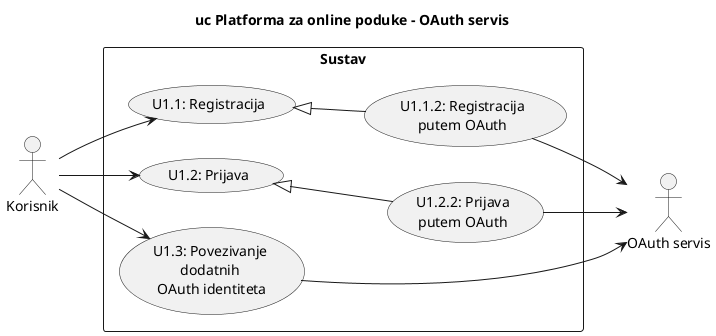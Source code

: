 @startuml
title uc Platforma za online poduke - OAuth servis 

left to right direction

:Korisnik: as korisnik
:OAuth servis: as oauth

rectangle Sustav {
  usecase "U1.1: Registracija" as u11
    korisnik --> u11

  usecase "U1.1.2: Registracija\nputem OAuth" as u112

   u11 <|-- u112
   u112 --> oauth

  usecase "U1.2: Prijava" as u12

  usecase "U1.2.2: Prijava\nputem OAuth" as u122
  korisnik --> u12
  u12 <|-- u122

  u122 --> oauth

  usecase "U1.3: Povezivanje\ndodatnih\n OAuth identiteta" as u13
    korisnik --> u13
    u13 --> oauth

}